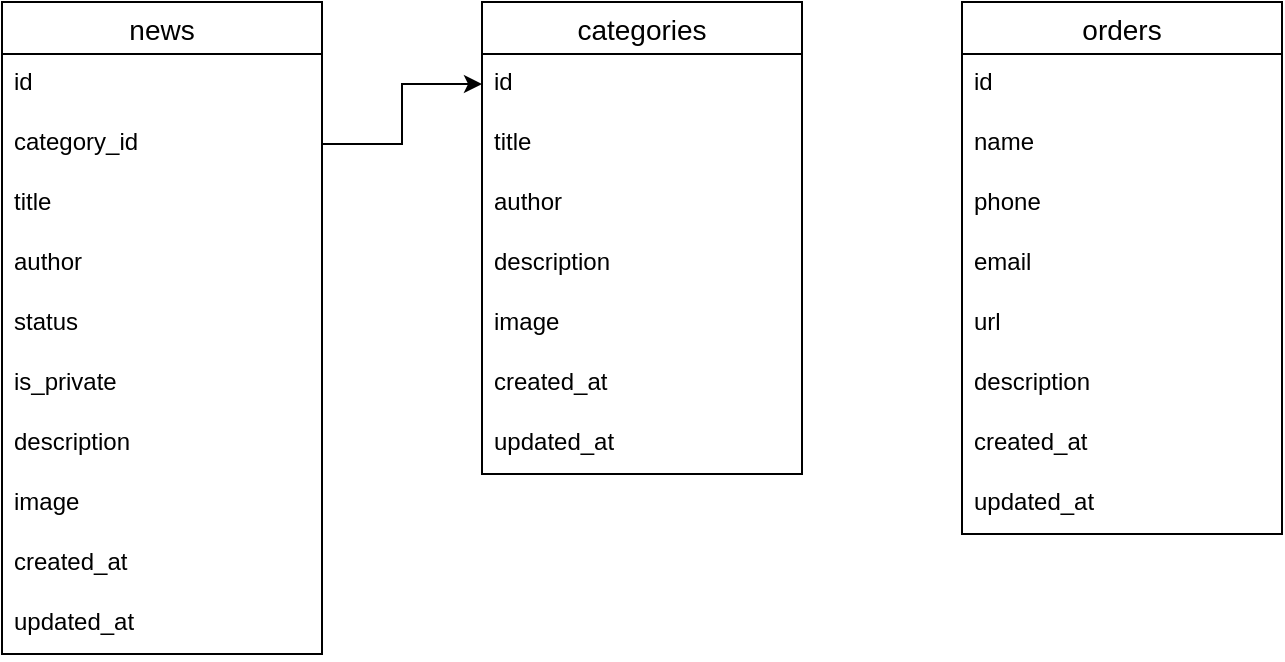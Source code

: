 <mxfile version="20.2.6" type="device"><diagram id="tI4xlnyDousyaeYSpj83" name="Страница 1"><mxGraphModel dx="946" dy="620" grid="1" gridSize="10" guides="1" tooltips="1" connect="1" arrows="1" fold="1" page="1" pageScale="1" pageWidth="3300" pageHeight="2339" math="0" shadow="0"><root><mxCell id="0"/><mxCell id="1" parent="0"/><mxCell id="H-1JGoJgw5r-LraCsB_R-25" value="categories" style="swimlane;fontStyle=0;childLayout=stackLayout;horizontal=1;startSize=26;horizontalStack=0;resizeParent=1;resizeParentMax=0;resizeLast=0;collapsible=1;marginBottom=0;align=center;fontSize=14;fillColor=none;" parent="1" vertex="1"><mxGeometry x="280" y="40" width="160" height="236" as="geometry"/></mxCell><mxCell id="H-1JGoJgw5r-LraCsB_R-18" value="id&#xa;" style="text;strokeColor=none;fillColor=none;spacingLeft=4;spacingRight=4;overflow=hidden;rotatable=0;points=[[0,0.5],[1,0.5]];portConstraint=eastwest;fontSize=12;" parent="H-1JGoJgw5r-LraCsB_R-25" vertex="1"><mxGeometry y="26" width="160" height="30" as="geometry"/></mxCell><mxCell id="H-1JGoJgw5r-LraCsB_R-26" value="title" style="text;strokeColor=none;fillColor=none;spacingLeft=4;spacingRight=4;overflow=hidden;rotatable=0;points=[[0,0.5],[1,0.5]];portConstraint=eastwest;fontSize=12;" parent="H-1JGoJgw5r-LraCsB_R-25" vertex="1"><mxGeometry y="56" width="160" height="30" as="geometry"/></mxCell><mxCell id="H-1JGoJgw5r-LraCsB_R-19" value="author" style="text;strokeColor=none;fillColor=none;spacingLeft=4;spacingRight=4;overflow=hidden;rotatable=0;points=[[0,0.5],[1,0.5]];portConstraint=eastwest;fontSize=12;" parent="H-1JGoJgw5r-LraCsB_R-25" vertex="1"><mxGeometry y="86" width="160" height="30" as="geometry"/></mxCell><mxCell id="H-1JGoJgw5r-LraCsB_R-27" value="description" style="text;strokeColor=none;fillColor=none;spacingLeft=4;spacingRight=4;overflow=hidden;rotatable=0;points=[[0,0.5],[1,0.5]];portConstraint=eastwest;fontSize=12;" parent="H-1JGoJgw5r-LraCsB_R-25" vertex="1"><mxGeometry y="116" width="160" height="30" as="geometry"/></mxCell><mxCell id="kv8n8h7HhWycjj5A2I8j-2" value="image" style="text;strokeColor=none;fillColor=none;spacingLeft=4;spacingRight=4;overflow=hidden;rotatable=0;points=[[0,0.5],[1,0.5]];portConstraint=eastwest;fontSize=12;" vertex="1" parent="H-1JGoJgw5r-LraCsB_R-25"><mxGeometry y="146" width="160" height="30" as="geometry"/></mxCell><mxCell id="H-1JGoJgw5r-LraCsB_R-20" value="created_at" style="text;strokeColor=none;fillColor=none;spacingLeft=4;spacingRight=4;overflow=hidden;rotatable=0;points=[[0,0.5],[1,0.5]];portConstraint=eastwest;fontSize=12;" parent="H-1JGoJgw5r-LraCsB_R-25" vertex="1"><mxGeometry y="176" width="160" height="30" as="geometry"/></mxCell><mxCell id="H-1JGoJgw5r-LraCsB_R-29" value="updated_at" style="text;strokeColor=none;fillColor=none;spacingLeft=4;spacingRight=4;overflow=hidden;rotatable=0;points=[[0,0.5],[1,0.5]];portConstraint=eastwest;fontSize=12;" parent="H-1JGoJgw5r-LraCsB_R-25" vertex="1"><mxGeometry y="206" width="160" height="30" as="geometry"/></mxCell><mxCell id="H-1JGoJgw5r-LraCsB_R-32" value="orders" style="swimlane;fontStyle=0;childLayout=stackLayout;horizontal=1;startSize=26;horizontalStack=0;resizeParent=1;resizeParentMax=0;resizeLast=0;collapsible=1;marginBottom=0;align=center;fontSize=14;fillColor=none;" parent="1" vertex="1"><mxGeometry x="520" y="40" width="160" height="266" as="geometry"/></mxCell><mxCell id="H-1JGoJgw5r-LraCsB_R-33" value="id&#xa;" style="text;strokeColor=none;fillColor=none;spacingLeft=4;spacingRight=4;overflow=hidden;rotatable=0;points=[[0,0.5],[1,0.5]];portConstraint=eastwest;fontSize=12;" parent="H-1JGoJgw5r-LraCsB_R-32" vertex="1"><mxGeometry y="26" width="160" height="30" as="geometry"/></mxCell><mxCell id="H-1JGoJgw5r-LraCsB_R-34" value="name" style="text;strokeColor=none;fillColor=none;spacingLeft=4;spacingRight=4;overflow=hidden;rotatable=0;points=[[0,0.5],[1,0.5]];portConstraint=eastwest;fontSize=12;" parent="H-1JGoJgw5r-LraCsB_R-32" vertex="1"><mxGeometry y="56" width="160" height="30" as="geometry"/></mxCell><mxCell id="H-1JGoJgw5r-LraCsB_R-35" value="phone" style="text;strokeColor=none;fillColor=none;spacingLeft=4;spacingRight=4;overflow=hidden;rotatable=0;points=[[0,0.5],[1,0.5]];portConstraint=eastwest;fontSize=12;" parent="H-1JGoJgw5r-LraCsB_R-32" vertex="1"><mxGeometry y="86" width="160" height="30" as="geometry"/></mxCell><mxCell id="H-1JGoJgw5r-LraCsB_R-36" value="email" style="text;strokeColor=none;fillColor=none;spacingLeft=4;spacingRight=4;overflow=hidden;rotatable=0;points=[[0,0.5],[1,0.5]];portConstraint=eastwest;fontSize=12;" parent="H-1JGoJgw5r-LraCsB_R-32" vertex="1"><mxGeometry y="116" width="160" height="30" as="geometry"/></mxCell><mxCell id="H-1JGoJgw5r-LraCsB_R-37" value="url" style="text;strokeColor=none;fillColor=none;spacingLeft=4;spacingRight=4;overflow=hidden;rotatable=0;points=[[0,0.5],[1,0.5]];portConstraint=eastwest;fontSize=12;" parent="H-1JGoJgw5r-LraCsB_R-32" vertex="1"><mxGeometry y="146" width="160" height="30" as="geometry"/></mxCell><mxCell id="H-1JGoJgw5r-LraCsB_R-38" value="description" style="text;strokeColor=none;fillColor=none;spacingLeft=4;spacingRight=4;overflow=hidden;rotatable=0;points=[[0,0.5],[1,0.5]];portConstraint=eastwest;fontSize=12;" parent="H-1JGoJgw5r-LraCsB_R-32" vertex="1"><mxGeometry y="176" width="160" height="30" as="geometry"/></mxCell><mxCell id="H-1JGoJgw5r-LraCsB_R-39" value="created_at" style="text;strokeColor=none;fillColor=none;spacingLeft=4;spacingRight=4;overflow=hidden;rotatable=0;points=[[0,0.5],[1,0.5]];portConstraint=eastwest;fontSize=12;" parent="H-1JGoJgw5r-LraCsB_R-32" vertex="1"><mxGeometry y="206" width="160" height="30" as="geometry"/></mxCell><mxCell id="H-1JGoJgw5r-LraCsB_R-40" value="updated_at" style="text;strokeColor=none;fillColor=none;spacingLeft=4;spacingRight=4;overflow=hidden;rotatable=0;points=[[0,0.5],[1,0.5]];portConstraint=eastwest;fontSize=12;" parent="H-1JGoJgw5r-LraCsB_R-32" vertex="1"><mxGeometry y="236" width="160" height="30" as="geometry"/></mxCell><mxCell id="H-1JGoJgw5r-LraCsB_R-42" value="news" style="swimlane;fontStyle=0;childLayout=stackLayout;horizontal=1;startSize=26;horizontalStack=0;resizeParent=1;resizeParentMax=0;resizeLast=0;collapsible=1;marginBottom=0;align=center;fontSize=14;fillColor=none;" parent="1" vertex="1"><mxGeometry x="40" y="40" width="160" height="326" as="geometry"/></mxCell><mxCell id="H-1JGoJgw5r-LraCsB_R-43" value="id&#xa;" style="text;strokeColor=none;fillColor=none;spacingLeft=4;spacingRight=4;overflow=hidden;rotatable=0;points=[[0,0.5],[1,0.5]];portConstraint=eastwest;fontSize=12;" parent="H-1JGoJgw5r-LraCsB_R-42" vertex="1"><mxGeometry y="26" width="160" height="30" as="geometry"/></mxCell><mxCell id="H-1JGoJgw5r-LraCsB_R-44" value="category_id&#xa;" style="text;strokeColor=none;fillColor=none;spacingLeft=4;spacingRight=4;overflow=hidden;rotatable=0;points=[[0,0.5],[1,0.5]];portConstraint=eastwest;fontSize=12;" parent="H-1JGoJgw5r-LraCsB_R-42" vertex="1"><mxGeometry y="56" width="160" height="30" as="geometry"/></mxCell><mxCell id="H-1JGoJgw5r-LraCsB_R-45" value="title&#xa;" style="text;strokeColor=none;fillColor=none;spacingLeft=4;spacingRight=4;overflow=hidden;rotatable=0;points=[[0,0.5],[1,0.5]];portConstraint=eastwest;fontSize=12;" parent="H-1JGoJgw5r-LraCsB_R-42" vertex="1"><mxGeometry y="86" width="160" height="30" as="geometry"/></mxCell><mxCell id="H-1JGoJgw5r-LraCsB_R-46" value="author" style="text;strokeColor=none;fillColor=none;spacingLeft=4;spacingRight=4;overflow=hidden;rotatable=0;points=[[0,0.5],[1,0.5]];portConstraint=eastwest;fontSize=12;" parent="H-1JGoJgw5r-LraCsB_R-42" vertex="1"><mxGeometry y="116" width="160" height="30" as="geometry"/></mxCell><mxCell id="H-1JGoJgw5r-LraCsB_R-47" value="status" style="text;strokeColor=none;fillColor=none;spacingLeft=4;spacingRight=4;overflow=hidden;rotatable=0;points=[[0,0.5],[1,0.5]];portConstraint=eastwest;fontSize=12;" parent="H-1JGoJgw5r-LraCsB_R-42" vertex="1"><mxGeometry y="146" width="160" height="30" as="geometry"/></mxCell><mxCell id="H-1JGoJgw5r-LraCsB_R-48" value="is_private&#xa;" style="text;strokeColor=none;fillColor=none;spacingLeft=4;spacingRight=4;overflow=hidden;rotatable=0;points=[[0,0.5],[1,0.5]];portConstraint=eastwest;fontSize=12;" parent="H-1JGoJgw5r-LraCsB_R-42" vertex="1"><mxGeometry y="176" width="160" height="30" as="geometry"/></mxCell><mxCell id="H-1JGoJgw5r-LraCsB_R-49" value="description" style="text;strokeColor=none;fillColor=none;spacingLeft=4;spacingRight=4;overflow=hidden;rotatable=0;points=[[0,0.5],[1,0.5]];portConstraint=eastwest;fontSize=12;" parent="H-1JGoJgw5r-LraCsB_R-42" vertex="1"><mxGeometry y="206" width="160" height="30" as="geometry"/></mxCell><mxCell id="kv8n8h7HhWycjj5A2I8j-1" value="image" style="text;strokeColor=none;fillColor=none;spacingLeft=4;spacingRight=4;overflow=hidden;rotatable=0;points=[[0,0.5],[1,0.5]];portConstraint=eastwest;fontSize=12;" vertex="1" parent="H-1JGoJgw5r-LraCsB_R-42"><mxGeometry y="236" width="160" height="30" as="geometry"/></mxCell><mxCell id="H-1JGoJgw5r-LraCsB_R-50" value="created_at" style="text;strokeColor=none;fillColor=none;spacingLeft=4;spacingRight=4;overflow=hidden;rotatable=0;points=[[0,0.5],[1,0.5]];portConstraint=eastwest;fontSize=12;" parent="H-1JGoJgw5r-LraCsB_R-42" vertex="1"><mxGeometry y="266" width="160" height="30" as="geometry"/></mxCell><mxCell id="H-1JGoJgw5r-LraCsB_R-51" value="updated_at" style="text;strokeColor=none;fillColor=none;spacingLeft=4;spacingRight=4;overflow=hidden;rotatable=0;points=[[0,0.5],[1,0.5]];portConstraint=eastwest;fontSize=12;" parent="H-1JGoJgw5r-LraCsB_R-42" vertex="1"><mxGeometry y="296" width="160" height="30" as="geometry"/></mxCell><mxCell id="H-1JGoJgw5r-LraCsB_R-52" style="edgeStyle=orthogonalEdgeStyle;rounded=0;orthogonalLoop=1;jettySize=auto;html=1;entryX=0;entryY=0.5;entryDx=0;entryDy=0;" parent="1" source="H-1JGoJgw5r-LraCsB_R-44" target="H-1JGoJgw5r-LraCsB_R-18" edge="1"><mxGeometry relative="1" as="geometry"/></mxCell></root></mxGraphModel></diagram></mxfile>
